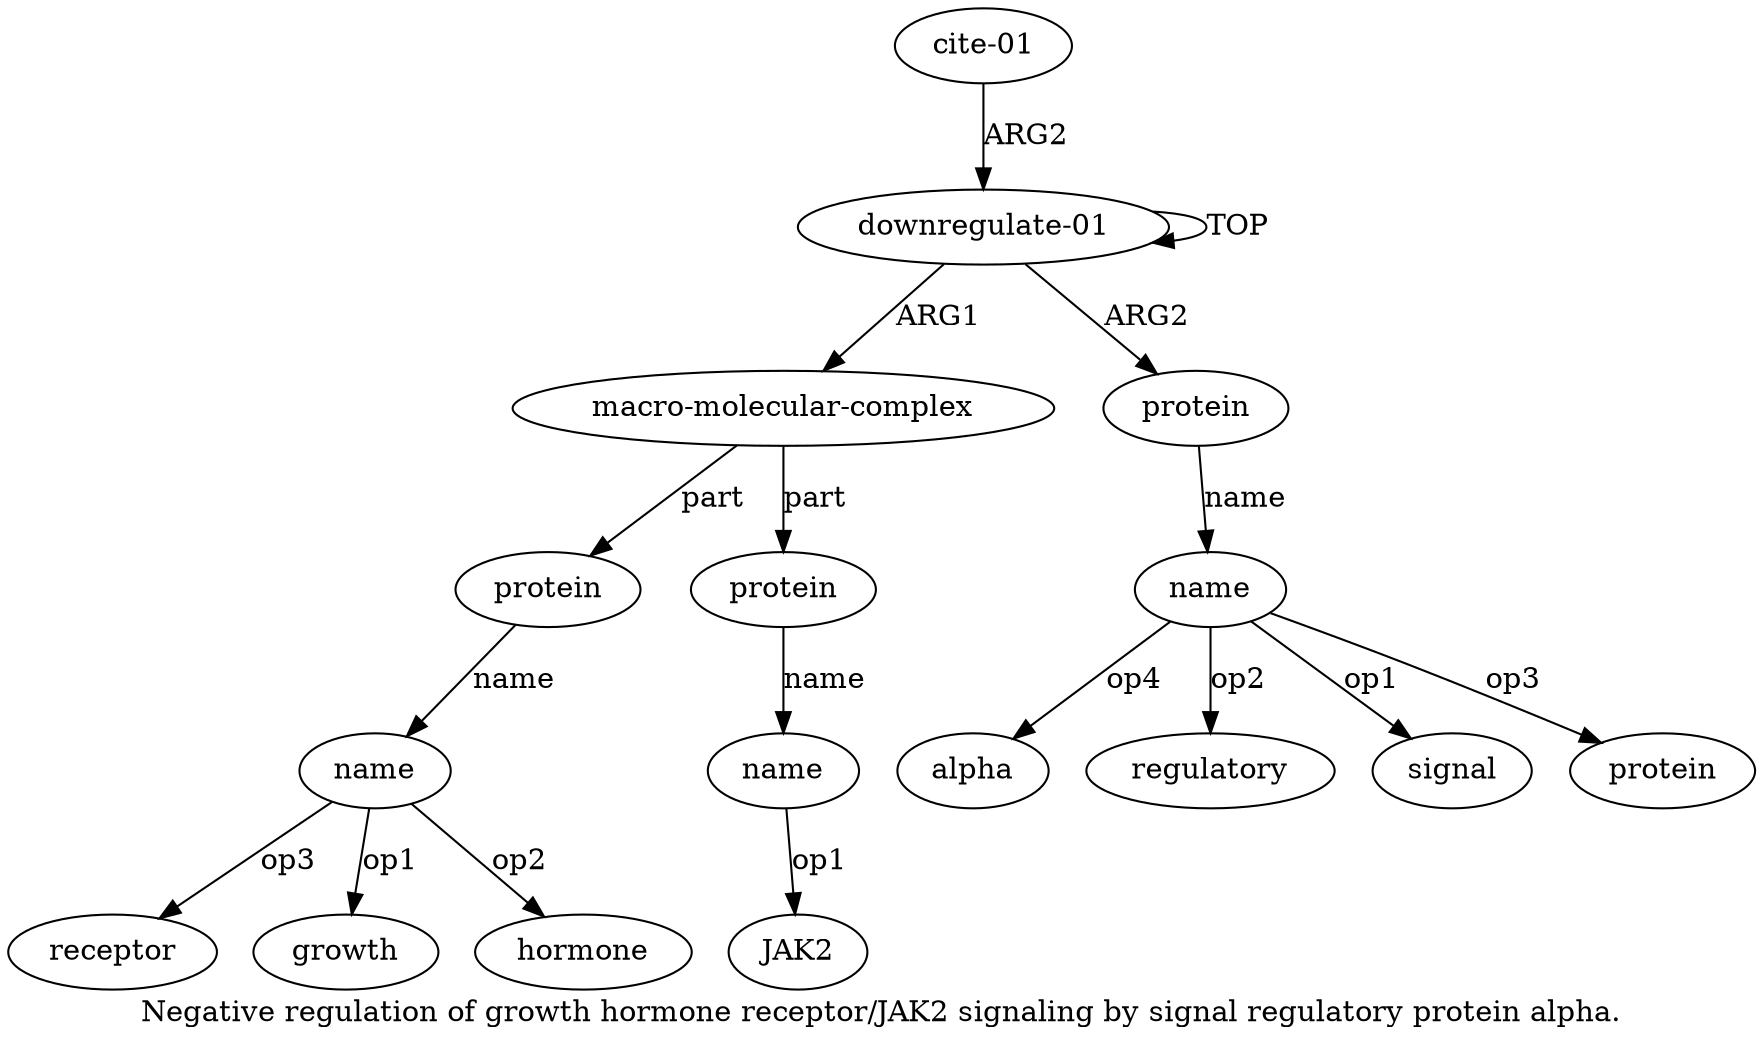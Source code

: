 digraph  {
	graph [label="Negative regulation of growth hormone receptor/JAK2 signaling by signal regulatory protein alpha."];
	node [label="\N"];
	"a7 alpha"	 [color=black,
		gold_ind=-1,
		gold_label=alpha,
		label=alpha,
		test_ind=-1,
		test_label=alpha];
	"a7 regulatory"	 [color=black,
		gold_ind=-1,
		gold_label=regulatory,
		label=regulatory,
		test_ind=-1,
		test_label=regulatory];
	"a3 receptor"	 [color=black,
		gold_ind=-1,
		gold_label=receptor,
		label=receptor,
		test_ind=-1,
		test_label=receptor];
	"a7 signal"	 [color=black,
		gold_ind=-1,
		gold_label=signal,
		label=signal,
		test_ind=-1,
		test_label=signal];
	"a7 protein"	 [color=black,
		gold_ind=-1,
		gold_label=protein,
		label=protein,
		test_ind=-1,
		test_label=protein];
	"a3 growth"	 [color=black,
		gold_ind=-1,
		gold_label=growth,
		label=growth,
		test_ind=-1,
		test_label=growth];
	a1	 [color=black,
		gold_ind=1,
		gold_label="macro-molecular-complex",
		label="macro-molecular-complex",
		test_ind=1,
		test_label="macro-molecular-complex"];
	a2	 [color=black,
		gold_ind=2,
		gold_label=protein,
		label=protein,
		test_ind=2,
		test_label=protein];
	a1 -> a2 [key=0,
	color=black,
	gold_label=part,
	label=part,
	test_label=part];
a4 [color=black,
	gold_ind=4,
	gold_label=protein,
	label=protein,
	test_ind=4,
	test_label=protein];
a1 -> a4 [key=0,
color=black,
gold_label=part,
label=part,
test_label=part];
a0 [color=black,
gold_ind=0,
gold_label="downregulate-01",
label="downregulate-01",
test_ind=0,
test_label="downregulate-01"];
a0 -> a1 [key=0,
color=black,
gold_label=ARG1,
label=ARG1,
test_label=ARG1];
a0 -> a0 [key=0,
color=black,
gold_label=TOP,
label=TOP,
test_label=TOP];
a6 [color=black,
gold_ind=6,
gold_label=protein,
label=protein,
test_ind=6,
test_label=protein];
a0 -> a6 [key=0,
color=black,
gold_label=ARG2,
label=ARG2,
test_label=ARG2];
a3 [color=black,
gold_ind=3,
gold_label=name,
label=name,
test_ind=3,
test_label=name];
a3 -> "a3 receptor" [key=0,
color=black,
gold_label=op3,
label=op3,
test_label=op3];
a3 -> "a3 growth" [key=0,
color=black,
gold_label=op1,
label=op1,
test_label=op1];
"a3 hormone" [color=black,
gold_ind=-1,
gold_label=hormone,
label=hormone,
test_ind=-1,
test_label=hormone];
a3 -> "a3 hormone" [key=0,
color=black,
gold_label=op2,
label=op2,
test_label=op2];
a2 -> a3 [key=0,
color=black,
gold_label=name,
label=name,
test_label=name];
a5 [color=black,
gold_ind=5,
gold_label=name,
label=name,
test_ind=5,
test_label=name];
"a5 JAK2" [color=black,
gold_ind=-1,
gold_label=JAK2,
label=JAK2,
test_ind=-1,
test_label=JAK2];
a5 -> "a5 JAK2" [key=0,
color=black,
gold_label=op1,
label=op1,
test_label=op1];
a4 -> a5 [key=0,
color=black,
gold_label=name,
label=name,
test_label=name];
a7 [color=black,
gold_ind=7,
gold_label=name,
label=name,
test_ind=7,
test_label=name];
a7 -> "a7 alpha" [key=0,
color=black,
gold_label=op4,
label=op4,
test_label=op4];
a7 -> "a7 regulatory" [key=0,
color=black,
gold_label=op2,
label=op2,
test_label=op2];
a7 -> "a7 signal" [key=0,
color=black,
gold_label=op1,
label=op1,
test_label=op1];
a7 -> "a7 protein" [key=0,
color=black,
gold_label=op3,
label=op3,
test_label=op3];
a6 -> a7 [key=0,
color=black,
gold_label=name,
label=name,
test_label=name];
a8 [color=black,
gold_ind=8,
gold_label="cite-01",
label="cite-01",
test_ind=8,
test_label="cite-01"];
a8 -> a0 [key=0,
color=black,
gold_label=ARG2,
label=ARG2,
test_label=ARG2];
}
